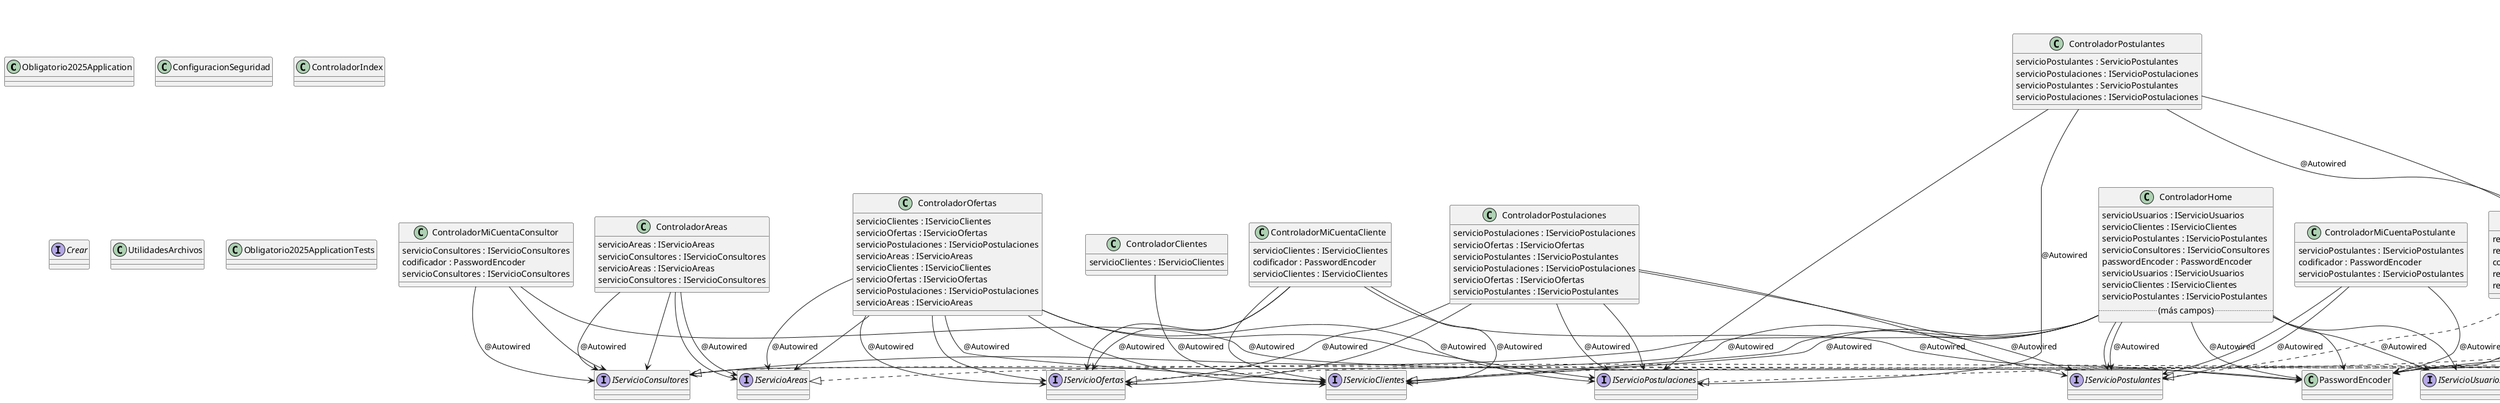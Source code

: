@startuml
skinparam classAttributeIconSize 0
class Obligatorio2025Application {
}
class ConfiguracionSeguridad {
}
class ControladorAreas {
  servicioAreas : IServicioAreas
  servicioConsultores : IServicioConsultores
  servicioAreas : IServicioAreas
  servicioConsultores : IServicioConsultores
}
class ControladorClientes {
  servicioClientes : IServicioClientes
}
class ControladorConsultores {
  servicioConsultores : ServicioConsultores
  servicioConsultores : ServicioConsultores
}
class ControladorHome {
  servicioUsuarios : IServicioUsuarios
  servicioClientes : IServicioClientes
  servicioPostulantes : IServicioPostulantes
  servicioConsultores : IServicioConsultores
  passwordEncoder : PasswordEncoder
  servicioUsuarios : IServicioUsuarios
  servicioClientes : IServicioClientes
  servicioPostulantes : IServicioPostulantes
  .. (más campos) ..
}
class ControladorIndex {
}
class ControladorMiCuentaCliente {
  servicioClientes : IServicioClientes
  codificador : PasswordEncoder
  servicioClientes : IServicioClientes
}
class ControladorMiCuentaConsultor {
  servicioConsultores : IServicioConsultores
  codificador : PasswordEncoder
  servicioConsultores : IServicioConsultores
}
class ControladorMiCuentaPostulante {
  servicioPostulantes : IServicioPostulantes
  codificador : PasswordEncoder
  servicioPostulantes : IServicioPostulantes
}
class ControladorOfertas {
  servicioClientes : IServicioClientes
  servicioOfertas : IServicioOfertas
  servicioPostulaciones : IServicioPostulaciones
  servicioAreas : IServicioAreas
  servicioClientes : IServicioClientes
  servicioOfertas : IServicioOfertas
  servicioPostulaciones : IServicioPostulaciones
  servicioAreas : IServicioAreas
}
class ControladorPostulaciones {
  servicioPostulaciones : IServicioPostulaciones
  servicioOfertas : IServicioOfertas
  servicioPostulantes : IServicioPostulantes
  servicioPostulaciones : IServicioPostulaciones
  servicioOfertas : IServicioOfertas
  servicioPostulantes : IServicioPostulantes
}
class ControladorPostulantes {
  servicioPostulantes : ServicioPostulantes
  servicioPostulaciones : IServicioPostulaciones
  servicioPostulantes : ServicioPostulantes
  servicioPostulaciones : IServicioPostulaciones
}
class Area {
  id : Integer
  nombre : String
  asignada : Boolean
}
class Cliente {
  rut : Long
  nombre : String
  url : String
}
class Consultor {
}
class Oferta {
}
class OfertaFK {
  id : Integer
  fechaPublicacion : LocalDate
  fechaCierre : LocalDate
  cliente : Cliente
  area : Area
  descripcion : String
  titulo : String
  cantidadVacantes : Integer
  .. (más campos) ..
}
class Postulacion {
}
class PostulacionId {
  idGenerado : Integer
  id : PostulacionId
  fechaPostulacion : LocalDate
  oferta : Oferta
  postulante : Postulante
  usuarioPostulante : String
  idOferta : Integer
}
class Postulante {
  nombreCompleto : NombreCompleto
  cantidadPostulaciones : int
  cedula : Long
  fechanacimiento : LocalDate
  departamento : String
  primerNombre : String
  segundoNombre : String
  primerApellido : String
  .. (más campos) ..
}
class Rol {
  nombreRol : String
}
class Usuario {
}
interface Crear {
}
interface Modificar {
  usuario : String
  clave : String
  roles : Set<Rol>
  activo : boolean
}
class ExcepcionBiosWork {
}
class ExcepcionNoExiste {
}
class ExcepcionTieneVinculos {
}
class ExcepcionYaExiste {
}
interface IRepositorioAreas {
}
interface IRepositorioConsultores {
}
interface IRepositorioOfertas {
}
interface IRepositorioPostulaciones {
}
interface IRepositorioPostulantes {
}
interface IRepositorioUsuarios {
}
interface IRepostorioClientes {
}
interface IServicioAreas {
}
interface IServicioClientes {
}
interface IServicioConsultores {
}
interface IServicioOfertas {
}
interface IServicioPostulaciones {
}
interface IServicioPostulantes {
}
interface IServicioUsuarios {
}
class ServicioAreas {
  repositorioAreas : IRepositorioAreas
  repositorioAreas : IRepositorioAreas
}
class ServicioClientes {
  repositorioClientes : IRepostorioClientes
  repositorioOfertas : IRepositorioOfertas
  codificador : PasswordEncoder
  repositorioClientes : IRepostorioClientes
  repositorioOfertas : IRepositorioOfertas
}
class ServicioConsultores {
  repositorioConsultores : IRepositorioConsultores
  codificador : PasswordEncoder
  repositorioConsultores : IRepositorioConsultores
}
class ServicioDetallesUsuario {
  repositorioUsuarios : IRepositorioUsuarios
  repositorioConsultores : IRepositorioConsultores
  repositorioPostulantes : IRepositorioPostulantes
  repositorioClientes : IRepostorioClientes
  repositorioUsuarios : IRepositorioUsuarios
  repositorioConsultores : IRepositorioConsultores
  repositorioPostulantes : IRepositorioPostulantes
  repositorioClientes : IRepostorioClientes
}
class ServicioOfertas {
  repositorioOfertas : IRepositorioOfertas
  respositorioPostulaciones : IRepositorioPostulaciones
  repositorioOfertas : IRepositorioOfertas
  respositorioPostulaciones : IRepositorioPostulaciones
}
class ServicioPostulaciones {
  repositorioPostulaciones : IRepositorioPostulaciones
  repositorioOfertas : IRepositorioOfertas
  repositorioPostulaciones : IRepositorioPostulaciones
  repositorioOfertas : IRepositorioOfertas
}
class ServicioPostulantes {
  respositorioPostulantes : IRepositorioPostulantes
  repositorioPostulaciones : IRepositorioPostulaciones
  codificador : PasswordEncoder
  respositorioPostulantes : IRepositorioPostulantes
  repositorioPostulaciones : IRepositorioPostulaciones
}
class ServicioUsuarios {
  repositorioUsuario : IRepositorioUsuarios
  repositorioUsuario : IRepositorioUsuarios
}
class UtilidadesArchivos {
}
class Obligatorio2025ApplicationTests {
}
Area --> Boolean
Area --> Integer
Cliente --> Long
Cliente --|> Usuario
Consultor --|> Usuario
ControladorAreas --> IServicioAreas : @Autowired
ControladorAreas --> IServicioAreas
ControladorAreas --> IServicioConsultores : @Autowired
ControladorAreas --> IServicioConsultores
ControladorClientes --> IServicioClientes : @Autowired
ControladorConsultores --> ServicioConsultores : @Autowired
ControladorConsultores --> ServicioConsultores
ControladorHome --> IServicioClientes : @Autowired
ControladorHome --> IServicioClientes
ControladorHome --> IServicioConsultores : @Autowired
ControladorHome --> IServicioConsultores
ControladorHome --> IServicioPostulantes : @Autowired
ControladorHome --> IServicioPostulantes
ControladorHome --> IServicioUsuarios : @Autowired
ControladorHome --> IServicioUsuarios
ControladorHome --> PasswordEncoder : @Autowired
ControladorHome --> PasswordEncoder
ControladorMiCuentaCliente --> IServicioClientes : @Autowired
ControladorMiCuentaCliente --> IServicioClientes
ControladorMiCuentaCliente --> IServicioOfertas : @Autowired
ControladorMiCuentaCliente --> IServicioOfertas
ControladorMiCuentaCliente --> PasswordEncoder : @Autowired
ControladorMiCuentaConsultor --> IServicioConsultores : @Autowired
ControladorMiCuentaConsultor --> IServicioConsultores
ControladorMiCuentaConsultor --> PasswordEncoder : @Autowired
ControladorMiCuentaPostulante --> IServicioPostulantes : @Autowired
ControladorMiCuentaPostulante --> IServicioPostulantes
ControladorMiCuentaPostulante --> PasswordEncoder : @Autowired
ControladorOfertas --> IServicioAreas : @Autowired
ControladorOfertas --> IServicioAreas
ControladorOfertas --> IServicioClientes : @Autowired
ControladorOfertas --> IServicioClientes
ControladorOfertas --> IServicioOfertas : @Autowired
ControladorOfertas --> IServicioOfertas
ControladorOfertas --> IServicioPostulaciones : @Autowired
ControladorOfertas --> IServicioPostulaciones
ControladorPostulaciones --> IServicioOfertas : @Autowired
ControladorPostulaciones --> IServicioOfertas
ControladorPostulaciones --> IServicioPostulaciones : @Autowired
ControladorPostulaciones --> IServicioPostulaciones
ControladorPostulaciones --> IServicioPostulantes : @Autowired
ControladorPostulaciones --> IServicioPostulantes
ControladorPostulantes --> IServicioPostulaciones : @Autowired
ControladorPostulantes --> IServicioPostulaciones
ControladorPostulantes --> ServicioPostulantes : @Autowired
ControladorPostulantes --> ServicioPostulantes
ExcepcionBiosWork --|> Exception
ExcepcionNoExiste --|> ExcepcionBiosWork
ExcepcionTieneVinculos --|> ExcepcionBiosWork
ExcepcionYaExiste --|> ExcepcionBiosWork
Modificar --> Rol
OfertaFK --> Area
OfertaFK --> Cliente
OfertaFK --> Integer
OfertaFK --> LocalDate
OfertaFK --> Postulacion
OfertaFK ..|> Serializable
PostulacionId --> Integer
PostulacionId --> LocalDate
PostulacionId --> Oferta
PostulacionId --> PostulacionId
PostulacionId --> Postulante
PostulacionId ..|> Serializable
Postulante --> LocalDate
Postulante --> Long
Postulante --> MultipartFile
Postulante --> NombreCompleto
Postulante --|> Usuario
ServicioAreas --> IRepositorioAreas : @Autowired
ServicioAreas --> IRepositorioAreas
ServicioAreas ..|> IServicioAreas
ServicioClientes --> IRepositorioOfertas : @Autowired
ServicioClientes --> IRepositorioOfertas
ServicioClientes --> IRepostorioClientes : @Autowired
ServicioClientes --> IRepostorioClientes
ServicioClientes ..|> IServicioClientes
ServicioClientes --> PasswordEncoder : @Autowired
ServicioConsultores --> IRepositorioConsultores : @Autowired
ServicioConsultores --> IRepositorioConsultores
ServicioConsultores ..|> IServicioConsultores
ServicioConsultores --> PasswordEncoder : @Autowired
ServicioDetallesUsuario --> IRepositorioConsultores : @Autowired
ServicioDetallesUsuario --> IRepositorioConsultores
ServicioDetallesUsuario --> IRepositorioPostulantes : @Autowired
ServicioDetallesUsuario --> IRepositorioPostulantes
ServicioDetallesUsuario --> IRepositorioUsuarios : @Autowired
ServicioDetallesUsuario --> IRepositorioUsuarios
ServicioDetallesUsuario --> IRepostorioClientes : @Autowired
ServicioDetallesUsuario --> IRepostorioClientes
ServicioDetallesUsuario ..|> UserDetailsService
ServicioOfertas --> IRepositorioOfertas : @Autowired
ServicioOfertas --> IRepositorioOfertas
ServicioOfertas --> IRepositorioPostulaciones : @Autowired
ServicioOfertas --> IRepositorioPostulaciones
ServicioOfertas ..|> IServicioOfertas
ServicioPostulaciones --> IRepositorioOfertas : @Autowired
ServicioPostulaciones --> IRepositorioOfertas
ServicioPostulaciones --> IRepositorioPostulaciones : @Autowired
ServicioPostulaciones --> IRepositorioPostulaciones
ServicioPostulaciones ..|> IServicioPostulaciones
ServicioPostulantes --> IRepositorioPostulaciones : @Autowired
ServicioPostulantes --> IRepositorioPostulaciones
ServicioPostulantes --> IRepositorioPostulantes : @Autowired
ServicioPostulantes --> IRepositorioPostulantes
ServicioPostulantes ..|> IServicioPostulantes
ServicioPostulantes --> PasswordEncoder : @Autowired
ServicioUsuarios --> IRepositorioUsuarios : @Autowired
ServicioUsuarios --> IRepositorioUsuarios
ServicioUsuarios ..|> IServicioUsuarios
@enduml